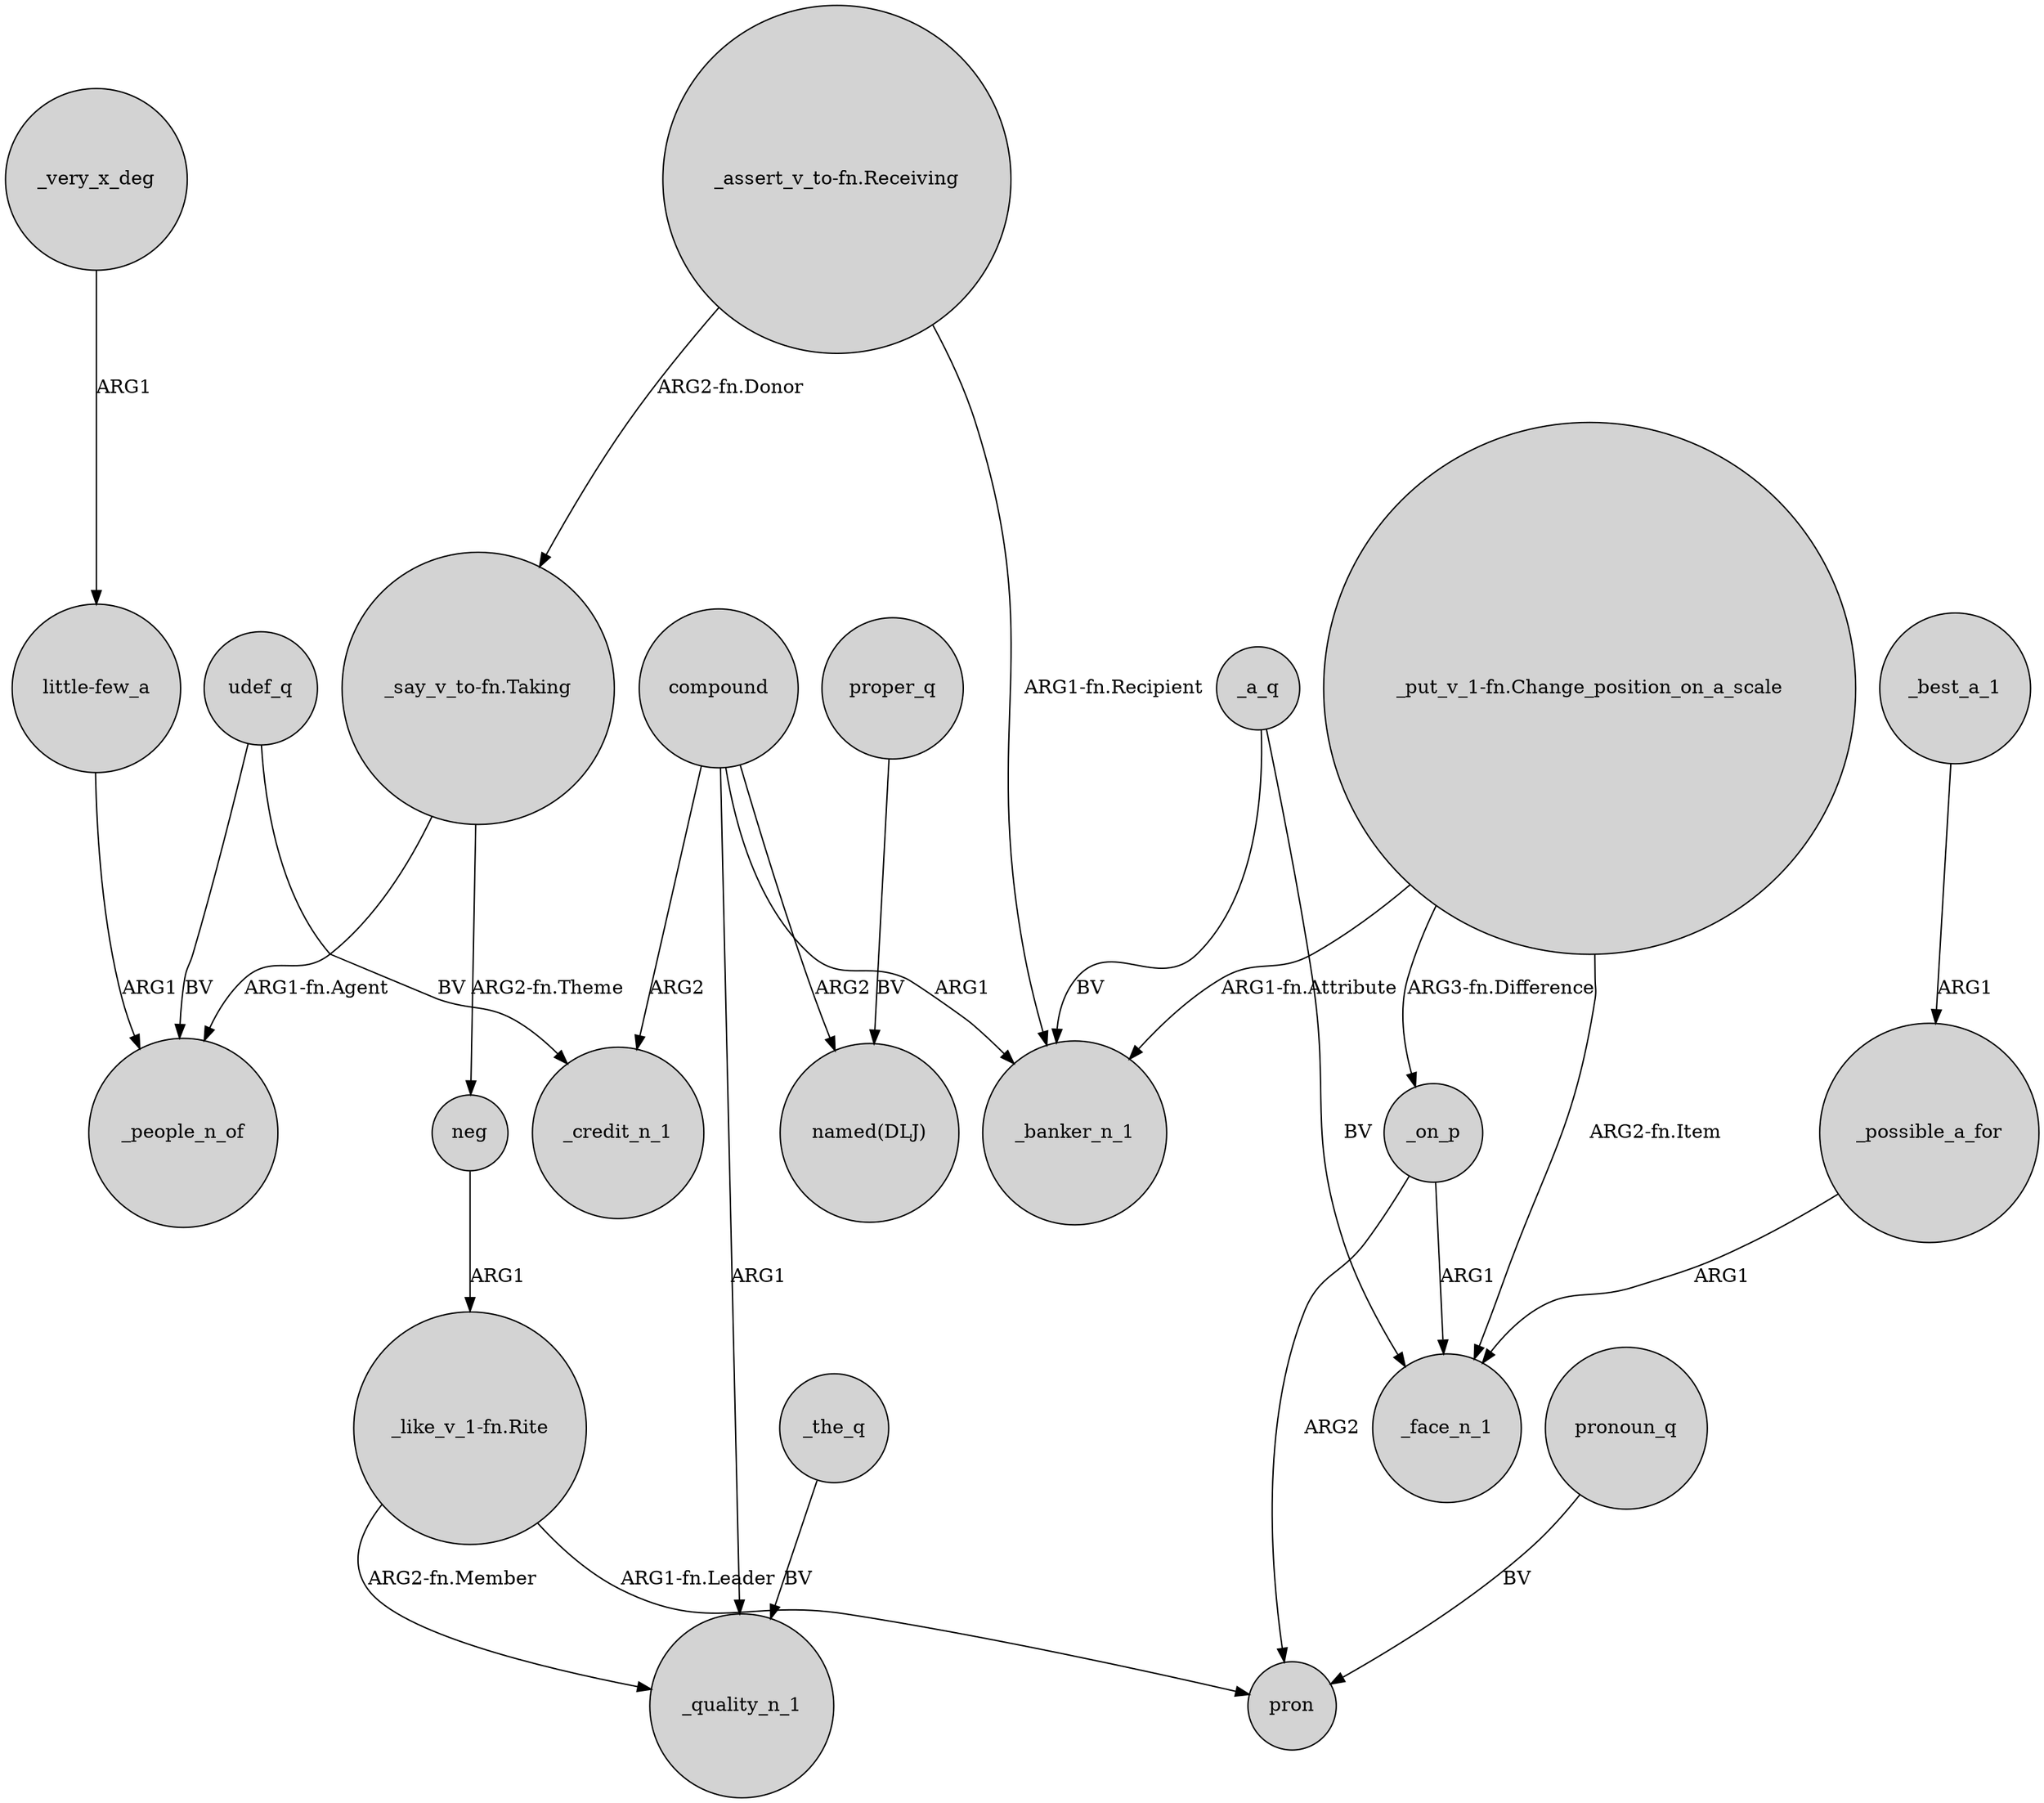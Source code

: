 digraph {
	node [shape=circle style=filled]
	udef_q -> _people_n_of [label=BV]
	"_assert_v_to-fn.Receiving" -> "_say_v_to-fn.Taking" [label="ARG2-fn.Donor"]
	"_put_v_1-fn.Change_position_on_a_scale" -> _on_p [label="ARG3-fn.Difference"]
	_very_x_deg -> "little-few_a" [label=ARG1]
	_best_a_1 -> _possible_a_for [label=ARG1]
	neg -> "_like_v_1-fn.Rite" [label=ARG1]
	_the_q -> _quality_n_1 [label=BV]
	_a_q -> _face_n_1 [label=BV]
	"_say_v_to-fn.Taking" -> _people_n_of [label="ARG1-fn.Agent"]
	proper_q -> "named(DLJ)" [label=BV]
	"_put_v_1-fn.Change_position_on_a_scale" -> _face_n_1 [label="ARG2-fn.Item"]
	"_say_v_to-fn.Taking" -> neg [label="ARG2-fn.Theme"]
	_on_p -> pron [label=ARG2]
	pronoun_q -> pron [label=BV]
	_a_q -> _banker_n_1 [label=BV]
	"little-few_a" -> _people_n_of [label=ARG1]
	"_like_v_1-fn.Rite" -> pron [label="ARG1-fn.Leader"]
	compound -> _credit_n_1 [label=ARG2]
	_possible_a_for -> _face_n_1 [label=ARG1]
	udef_q -> _credit_n_1 [label=BV]
	compound -> _banker_n_1 [label=ARG1]
	"_put_v_1-fn.Change_position_on_a_scale" -> _banker_n_1 [label="ARG1-fn.Attribute"]
	compound -> "named(DLJ)" [label=ARG2]
	_on_p -> _face_n_1 [label=ARG1]
	"_like_v_1-fn.Rite" -> _quality_n_1 [label="ARG2-fn.Member"]
	compound -> _quality_n_1 [label=ARG1]
	"_assert_v_to-fn.Receiving" -> _banker_n_1 [label="ARG1-fn.Recipient"]
}
